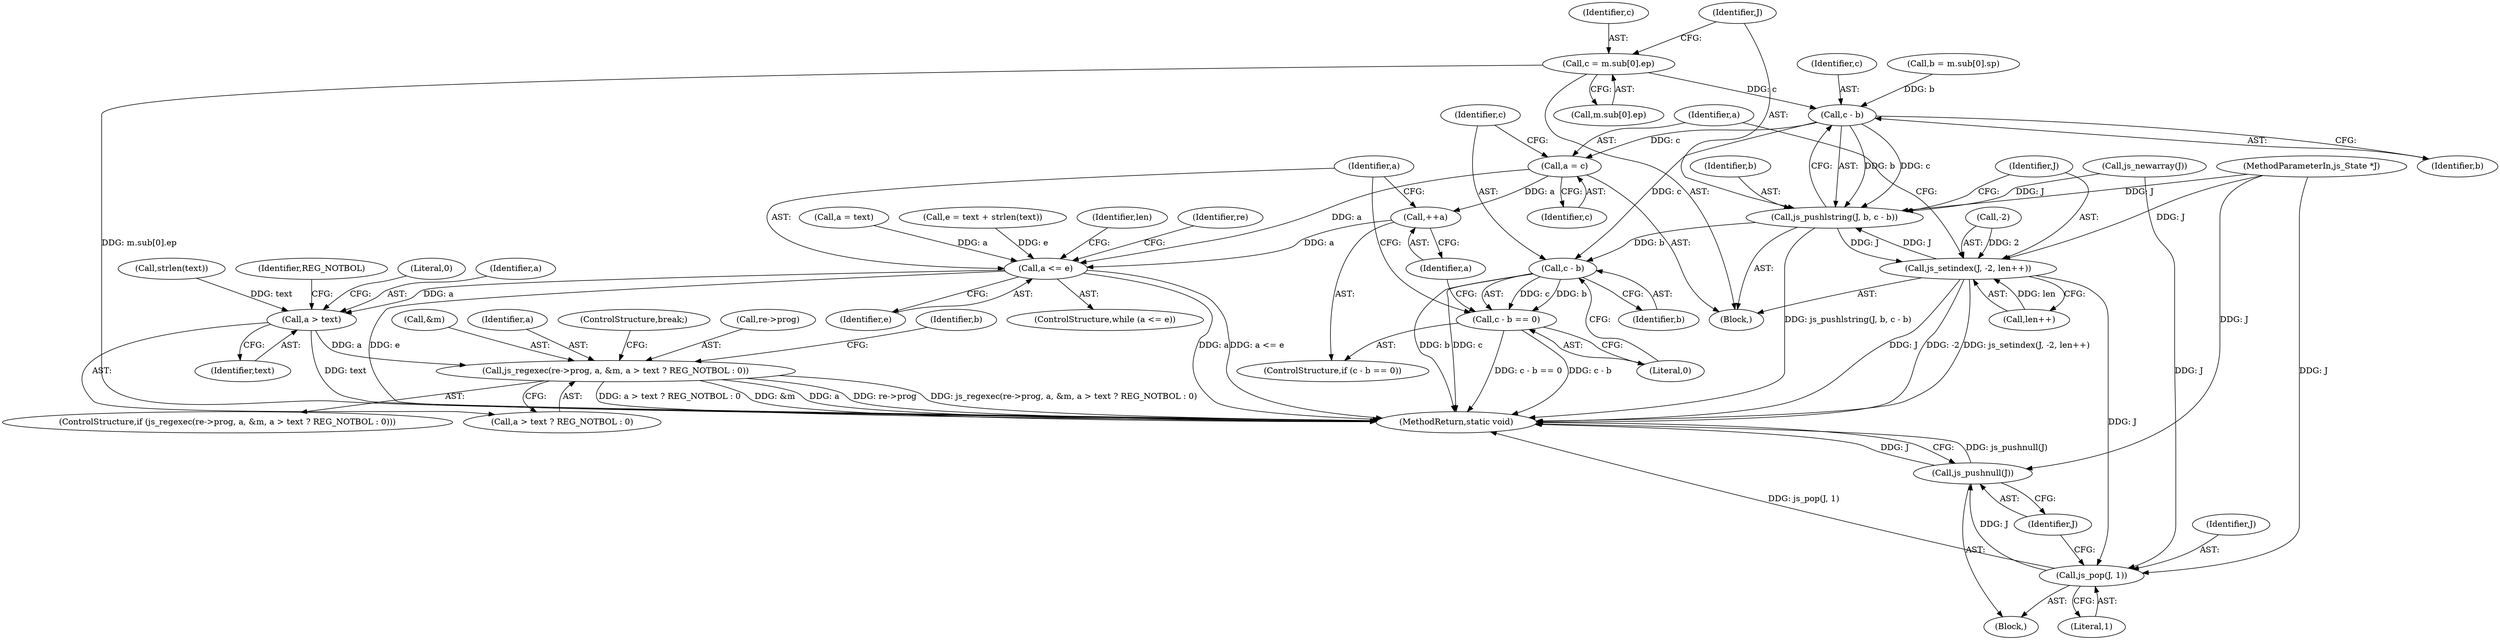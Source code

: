 digraph "1_mujs_00d4606c3baf813b7b1c176823b2729bf51002a2_1@array" {
"1000206" [label="(Call,c = m.sub[0].ep)"];
"1000218" [label="(Call,c - b)"];
"1000215" [label="(Call,js_pushlstring(J, b, c - b))"];
"1000221" [label="(Call,js_setindex(J, -2, len++))"];
"1000243" [label="(Call,js_pop(J, 1))"];
"1000246" [label="(Call,js_pushnull(J))"];
"1000232" [label="(Call,c - b)"];
"1000231" [label="(Call,c - b == 0)"];
"1000227" [label="(Call,a = c)"];
"1000178" [label="(Call,a <= e)"];
"1000191" [label="(Call,a > text)"];
"1000183" [label="(Call,js_regexec(re->prog, a, &m, a > text ? REG_NOTBOL : 0))"];
"1000236" [label="(Call,++a)"];
"1000242" [label="(Block,)"];
"1000183" [label="(Call,js_regexec(re->prog, a, &m, a > text ? REG_NOTBOL : 0))"];
"1000182" [label="(ControlStructure,if (js_regexec(re->prog, a, &m, a > text ? REG_NOTBOL : 0)))"];
"1000179" [label="(Identifier,a)"];
"1000243" [label="(Call,js_pop(J, 1))"];
"1000168" [label="(Call,a = text)"];
"1000223" [label="(Call,-2)"];
"1000233" [label="(Identifier,c)"];
"1000221" [label="(Call,js_setindex(J, -2, len++))"];
"1000237" [label="(Identifier,a)"];
"1000219" [label="(Identifier,c)"];
"1000175" [label="(Call,strlen(text))"];
"1000191" [label="(Call,a > text)"];
"1000198" [label="(Identifier,b)"];
"1000101" [label="(MethodParameterIn,js_State *J)"];
"1000194" [label="(Identifier,REG_NOTBOL)"];
"1000163" [label="(Call,js_newarray(J))"];
"1000220" [label="(Identifier,b)"];
"1000171" [label="(Call,e = text + strlen(text))"];
"1000190" [label="(Call,a > text ? REG_NOTBOL : 0)"];
"1000231" [label="(Call,c - b == 0)"];
"1000195" [label="(Literal,0)"];
"1000181" [label="(Block,)"];
"1000217" [label="(Identifier,b)"];
"1000247" [label="(Identifier,J)"];
"1000206" [label="(Call,c = m.sub[0].ep)"];
"1000188" [label="(Call,&m)"];
"1000244" [label="(Identifier,J)"];
"1000187" [label="(Identifier,a)"];
"1000222" [label="(Identifier,J)"];
"1000240" [label="(Identifier,len)"];
"1000196" [label="(ControlStructure,break;)"];
"1000234" [label="(Identifier,b)"];
"1000230" [label="(ControlStructure,if (c - b == 0))"];
"1000185" [label="(Identifier,re)"];
"1000177" [label="(ControlStructure,while (a <= e))"];
"1000192" [label="(Identifier,a)"];
"1000246" [label="(Call,js_pushnull(J))"];
"1000229" [label="(Identifier,c)"];
"1000218" [label="(Call,c - b)"];
"1000225" [label="(Call,len++)"];
"1000228" [label="(Identifier,a)"];
"1000180" [label="(Identifier,e)"];
"1000215" [label="(Call,js_pushlstring(J, b, c - b))"];
"1000178" [label="(Call,a <= e)"];
"1000248" [label="(MethodReturn,static void)"];
"1000245" [label="(Literal,1)"];
"1000236" [label="(Call,++a)"];
"1000208" [label="(Call,m.sub[0].ep)"];
"1000207" [label="(Identifier,c)"];
"1000232" [label="(Call,c - b)"];
"1000197" [label="(Call,b = m.sub[0].sp)"];
"1000227" [label="(Call,a = c)"];
"1000193" [label="(Identifier,text)"];
"1000216" [label="(Identifier,J)"];
"1000235" [label="(Literal,0)"];
"1000184" [label="(Call,re->prog)"];
"1000206" -> "1000181"  [label="AST: "];
"1000206" -> "1000208"  [label="CFG: "];
"1000207" -> "1000206"  [label="AST: "];
"1000208" -> "1000206"  [label="AST: "];
"1000216" -> "1000206"  [label="CFG: "];
"1000206" -> "1000248"  [label="DDG: m.sub[0].ep"];
"1000206" -> "1000218"  [label="DDG: c"];
"1000218" -> "1000215"  [label="AST: "];
"1000218" -> "1000220"  [label="CFG: "];
"1000219" -> "1000218"  [label="AST: "];
"1000220" -> "1000218"  [label="AST: "];
"1000215" -> "1000218"  [label="CFG: "];
"1000218" -> "1000215"  [label="DDG: b"];
"1000218" -> "1000215"  [label="DDG: c"];
"1000197" -> "1000218"  [label="DDG: b"];
"1000218" -> "1000227"  [label="DDG: c"];
"1000218" -> "1000232"  [label="DDG: c"];
"1000215" -> "1000181"  [label="AST: "];
"1000216" -> "1000215"  [label="AST: "];
"1000217" -> "1000215"  [label="AST: "];
"1000222" -> "1000215"  [label="CFG: "];
"1000215" -> "1000248"  [label="DDG: js_pushlstring(J, b, c - b)"];
"1000163" -> "1000215"  [label="DDG: J"];
"1000221" -> "1000215"  [label="DDG: J"];
"1000101" -> "1000215"  [label="DDG: J"];
"1000215" -> "1000221"  [label="DDG: J"];
"1000215" -> "1000232"  [label="DDG: b"];
"1000221" -> "1000181"  [label="AST: "];
"1000221" -> "1000225"  [label="CFG: "];
"1000222" -> "1000221"  [label="AST: "];
"1000223" -> "1000221"  [label="AST: "];
"1000225" -> "1000221"  [label="AST: "];
"1000228" -> "1000221"  [label="CFG: "];
"1000221" -> "1000248"  [label="DDG: -2"];
"1000221" -> "1000248"  [label="DDG: js_setindex(J, -2, len++)"];
"1000221" -> "1000248"  [label="DDG: J"];
"1000101" -> "1000221"  [label="DDG: J"];
"1000223" -> "1000221"  [label="DDG: 2"];
"1000225" -> "1000221"  [label="DDG: len"];
"1000221" -> "1000243"  [label="DDG: J"];
"1000243" -> "1000242"  [label="AST: "];
"1000243" -> "1000245"  [label="CFG: "];
"1000244" -> "1000243"  [label="AST: "];
"1000245" -> "1000243"  [label="AST: "];
"1000247" -> "1000243"  [label="CFG: "];
"1000243" -> "1000248"  [label="DDG: js_pop(J, 1)"];
"1000163" -> "1000243"  [label="DDG: J"];
"1000101" -> "1000243"  [label="DDG: J"];
"1000243" -> "1000246"  [label="DDG: J"];
"1000246" -> "1000242"  [label="AST: "];
"1000246" -> "1000247"  [label="CFG: "];
"1000247" -> "1000246"  [label="AST: "];
"1000248" -> "1000246"  [label="CFG: "];
"1000246" -> "1000248"  [label="DDG: js_pushnull(J)"];
"1000246" -> "1000248"  [label="DDG: J"];
"1000101" -> "1000246"  [label="DDG: J"];
"1000232" -> "1000231"  [label="AST: "];
"1000232" -> "1000234"  [label="CFG: "];
"1000233" -> "1000232"  [label="AST: "];
"1000234" -> "1000232"  [label="AST: "];
"1000235" -> "1000232"  [label="CFG: "];
"1000232" -> "1000248"  [label="DDG: c"];
"1000232" -> "1000248"  [label="DDG: b"];
"1000232" -> "1000231"  [label="DDG: c"];
"1000232" -> "1000231"  [label="DDG: b"];
"1000231" -> "1000230"  [label="AST: "];
"1000231" -> "1000235"  [label="CFG: "];
"1000235" -> "1000231"  [label="AST: "];
"1000179" -> "1000231"  [label="CFG: "];
"1000237" -> "1000231"  [label="CFG: "];
"1000231" -> "1000248"  [label="DDG: c - b == 0"];
"1000231" -> "1000248"  [label="DDG: c - b"];
"1000227" -> "1000181"  [label="AST: "];
"1000227" -> "1000229"  [label="CFG: "];
"1000228" -> "1000227"  [label="AST: "];
"1000229" -> "1000227"  [label="AST: "];
"1000233" -> "1000227"  [label="CFG: "];
"1000227" -> "1000178"  [label="DDG: a"];
"1000227" -> "1000236"  [label="DDG: a"];
"1000178" -> "1000177"  [label="AST: "];
"1000178" -> "1000180"  [label="CFG: "];
"1000179" -> "1000178"  [label="AST: "];
"1000180" -> "1000178"  [label="AST: "];
"1000185" -> "1000178"  [label="CFG: "];
"1000240" -> "1000178"  [label="CFG: "];
"1000178" -> "1000248"  [label="DDG: a"];
"1000178" -> "1000248"  [label="DDG: a <= e"];
"1000178" -> "1000248"  [label="DDG: e"];
"1000236" -> "1000178"  [label="DDG: a"];
"1000168" -> "1000178"  [label="DDG: a"];
"1000171" -> "1000178"  [label="DDG: e"];
"1000178" -> "1000191"  [label="DDG: a"];
"1000191" -> "1000190"  [label="AST: "];
"1000191" -> "1000193"  [label="CFG: "];
"1000192" -> "1000191"  [label="AST: "];
"1000193" -> "1000191"  [label="AST: "];
"1000194" -> "1000191"  [label="CFG: "];
"1000195" -> "1000191"  [label="CFG: "];
"1000191" -> "1000248"  [label="DDG: text"];
"1000191" -> "1000183"  [label="DDG: a"];
"1000175" -> "1000191"  [label="DDG: text"];
"1000183" -> "1000182"  [label="AST: "];
"1000183" -> "1000190"  [label="CFG: "];
"1000184" -> "1000183"  [label="AST: "];
"1000187" -> "1000183"  [label="AST: "];
"1000188" -> "1000183"  [label="AST: "];
"1000190" -> "1000183"  [label="AST: "];
"1000196" -> "1000183"  [label="CFG: "];
"1000198" -> "1000183"  [label="CFG: "];
"1000183" -> "1000248"  [label="DDG: a > text ? REG_NOTBOL : 0"];
"1000183" -> "1000248"  [label="DDG: &m"];
"1000183" -> "1000248"  [label="DDG: a"];
"1000183" -> "1000248"  [label="DDG: re->prog"];
"1000183" -> "1000248"  [label="DDG: js_regexec(re->prog, a, &m, a > text ? REG_NOTBOL : 0)"];
"1000236" -> "1000230"  [label="AST: "];
"1000236" -> "1000237"  [label="CFG: "];
"1000237" -> "1000236"  [label="AST: "];
"1000179" -> "1000236"  [label="CFG: "];
}
